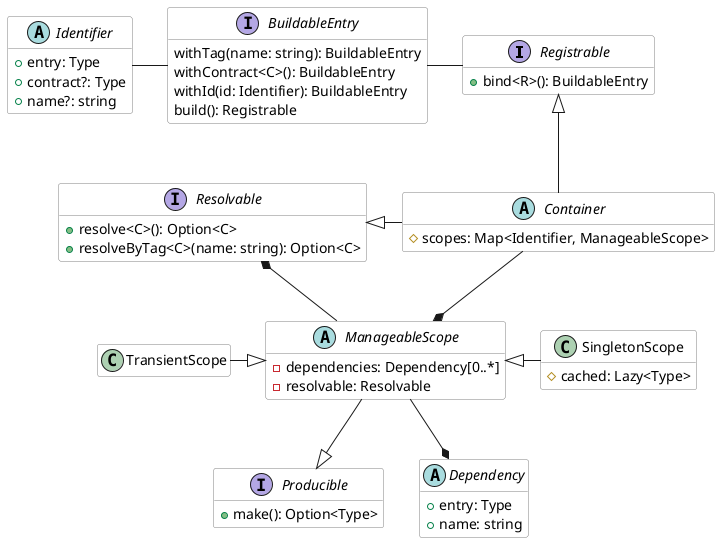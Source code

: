 @startuml overview

interface Registrable {
    +bind<R>(): BuildableEntry
}

interface BuildableEntry {
    withTag(name: string): BuildableEntry
    withContract<C>(): BuildableEntry
    withId(id: Identifier): BuildableEntry
    build(): Registrable
}

Registrable -left- BuildableEntry
BuildableEntry -left- Identifier

abstract class Identifier {
    +entry: Type
    +contract?: Type
    +name?: string 
}

hide Identifier methods

interface Producible {
    +make(): Option<Type>
}

abstract class ManageableScope {
    -dependencies: Dependency[0..*]
    -resolvable: Resolvable
}

ManageableScope --|> Producible
ManageableScope --* Resolvable
hide ManageableScope methods

class SingletonScope {
    #cached: Lazy<Type>
}

SingletonScope -left-|> ManageableScope
hide SingletonScope methods

class TransientScope

TransientScope -right-|> ManageableScope
hide TransientScope fields
hide TransientScope methods

abstract class Dependency {
    +entry: Type
    +name: string
}

ManageableScope --* Dependency
hide Dependency methods

interface Resolvable {
    +resolve<C>(): Option<C>
    +resolveByTag<C>(name: string): Option<C>
}

abstract class Container {
    #scopes: Map<Identifier, ManageableScope>
}

Container -up-|> Registrable
Container -left-|> Resolvable
Container --* ManageableScope
hide Container methods

hide interface fields

skinparam defaultFontName Cascadia Code

skinparam class {
  BackgroundColor White
  ArrowColor Black
  BorderColor Gray
}

@enduml